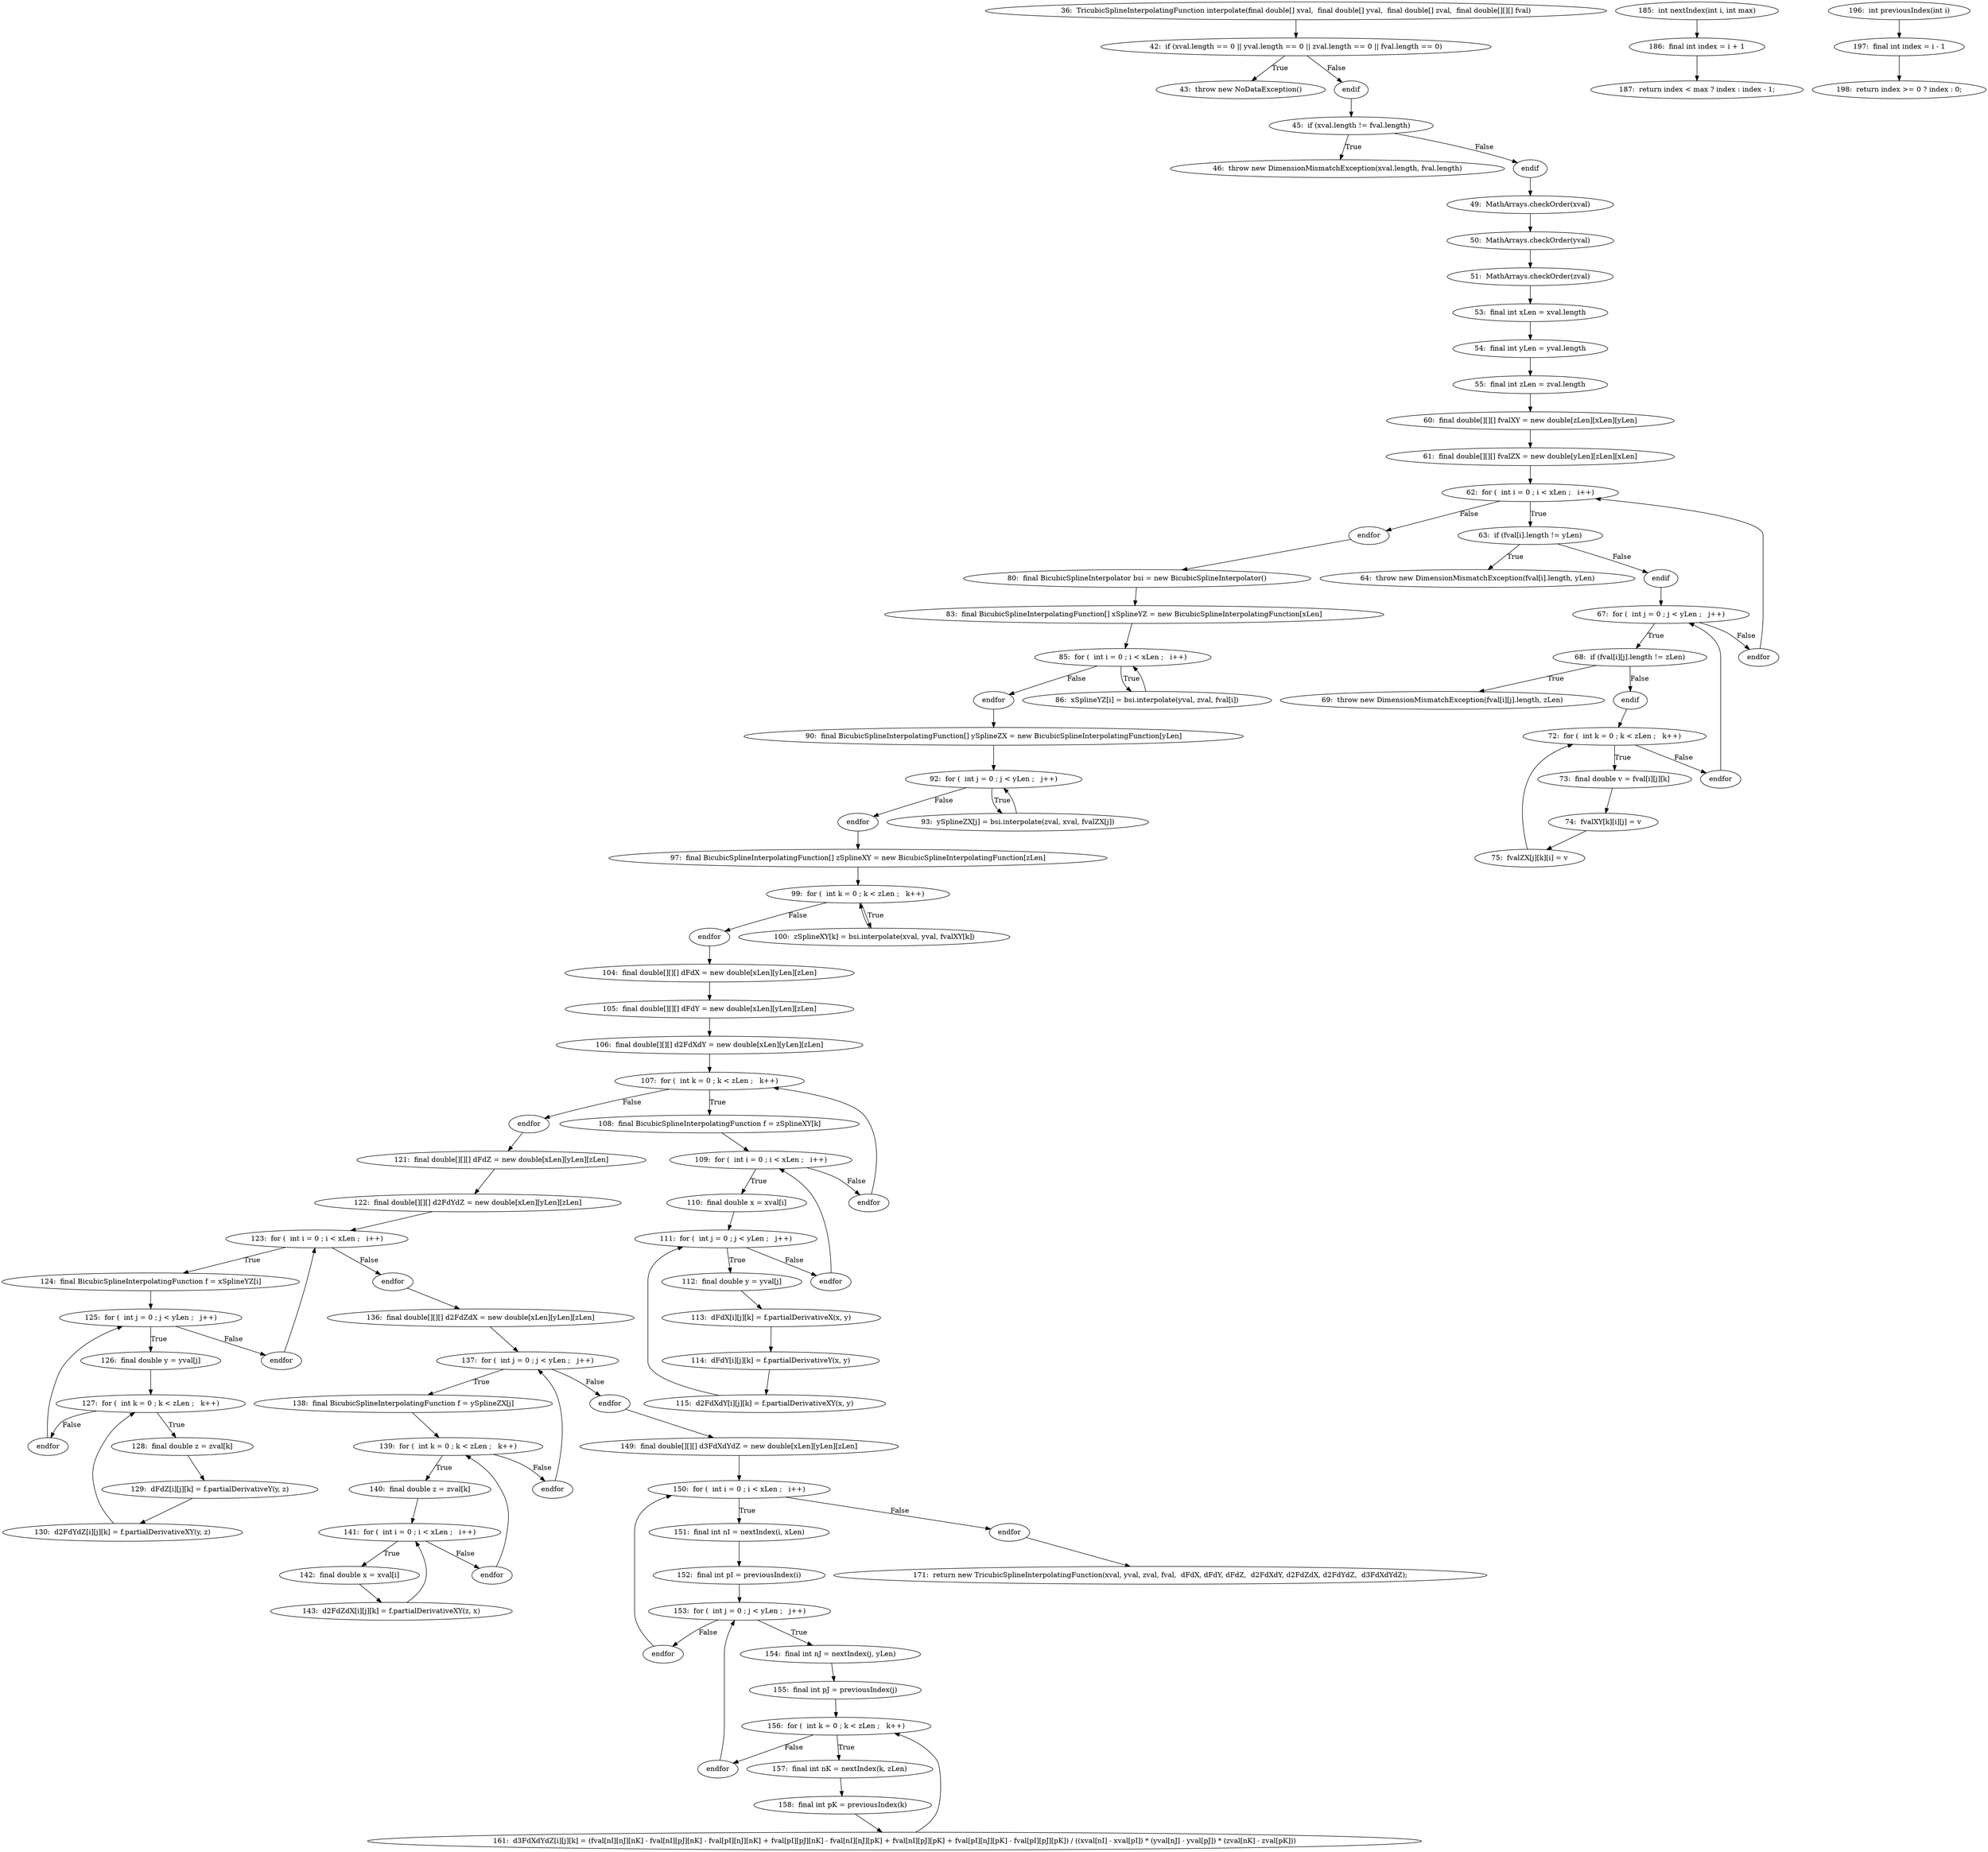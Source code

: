 digraph TricubicSplineInterpolator_CFG {
  // graph-vertices
  v1  [label="36:  TricubicSplineInterpolatingFunction interpolate(final double[] xval,  final double[] yval,  final double[] zval,  final double[][][] fval)"];
  v2  [label="42:  if (xval.length == 0 || yval.length == 0 || zval.length == 0 || fval.length == 0)"];
  v3  [label="43:  throw new NoDataException()"];
  v4  [label="endif"];
  v5  [label="45:  if (xval.length != fval.length)"];
  v6  [label="46:  throw new DimensionMismatchException(xval.length, fval.length)"];
  v7  [label="endif"];
  v8  [label="49:  MathArrays.checkOrder(xval)"];
  v9  [label="50:  MathArrays.checkOrder(yval)"];
  v10  [label="51:  MathArrays.checkOrder(zval)"];
  v11  [label="53:  final int xLen = xval.length"];
  v12  [label="54:  final int yLen = yval.length"];
  v13  [label="55:  final int zLen = zval.length"];
  v14  [label="60:  final double[][][] fvalXY = new double[zLen][xLen][yLen]"];
  v15  [label="61:  final double[][][] fvalZX = new double[yLen][zLen][xLen]"];
  v16  [label="62:  for (  int i = 0 ; i < xLen ;   i++)"];
  v19  [label="endfor"];
  v20  [label="63:  if (fval[i].length != yLen)"];
  v21  [label="64:  throw new DimensionMismatchException(fval[i].length, yLen)"];
  v22  [label="endif"];
  v23  [label="67:  for (  int j = 0 ; j < yLen ;   j++)"];
  v26  [label="endfor"];
  v27  [label="68:  if (fval[i][j].length != zLen)"];
  v28  [label="69:  throw new DimensionMismatchException(fval[i][j].length, zLen)"];
  v29  [label="endif"];
  v30  [label="72:  for (  int k = 0 ; k < zLen ;   k++)"];
  v33  [label="endfor"];
  v34  [label="73:  final double v = fval[i][j][k]"];
  v35  [label="74:  fvalXY[k][i][j] = v"];
  v36  [label="75:  fvalZX[j][k][i] = v"];
  v37  [label="80:  final BicubicSplineInterpolator bsi = new BicubicSplineInterpolator()"];
  v38  [label="83:  final BicubicSplineInterpolatingFunction[] xSplineYZ = new BicubicSplineInterpolatingFunction[xLen]"];
  v39  [label="85:  for (  int i = 0 ; i < xLen ;   i++)"];
  v42  [label="endfor"];
  v43  [label="86:  xSplineYZ[i] = bsi.interpolate(yval, zval, fval[i])"];
  v44  [label="90:  final BicubicSplineInterpolatingFunction[] ySplineZX = new BicubicSplineInterpolatingFunction[yLen]"];
  v45  [label="92:  for (  int j = 0 ; j < yLen ;   j++)"];
  v48  [label="endfor"];
  v49  [label="93:  ySplineZX[j] = bsi.interpolate(zval, xval, fvalZX[j])"];
  v50  [label="97:  final BicubicSplineInterpolatingFunction[] zSplineXY = new BicubicSplineInterpolatingFunction[zLen]"];
  v51  [label="99:  for (  int k = 0 ; k < zLen ;   k++)"];
  v54  [label="endfor"];
  v55  [label="100:  zSplineXY[k] = bsi.interpolate(xval, yval, fvalXY[k])"];
  v56  [label="104:  final double[][][] dFdX = new double[xLen][yLen][zLen]"];
  v57  [label="105:  final double[][][] dFdY = new double[xLen][yLen][zLen]"];
  v58  [label="106:  final double[][][] d2FdXdY = new double[xLen][yLen][zLen]"];
  v59  [label="107:  for (  int k = 0 ; k < zLen ;   k++)"];
  v62  [label="endfor"];
  v63  [label="108:  final BicubicSplineInterpolatingFunction f = zSplineXY[k]"];
  v64  [label="109:  for (  int i = 0 ; i < xLen ;   i++)"];
  v67  [label="endfor"];
  v68  [label="110:  final double x = xval[i]"];
  v69  [label="111:  for (  int j = 0 ; j < yLen ;   j++)"];
  v72  [label="endfor"];
  v73  [label="112:  final double y = yval[j]"];
  v74  [label="113:  dFdX[i][j][k] = f.partialDerivativeX(x, y)"];
  v75  [label="114:  dFdY[i][j][k] = f.partialDerivativeY(x, y)"];
  v76  [label="115:  d2FdXdY[i][j][k] = f.partialDerivativeXY(x, y)"];
  v77  [label="121:  final double[][][] dFdZ = new double[xLen][yLen][zLen]"];
  v78  [label="122:  final double[][][] d2FdYdZ = new double[xLen][yLen][zLen]"];
  v79  [label="123:  for (  int i = 0 ; i < xLen ;   i++)"];
  v82  [label="endfor"];
  v83  [label="124:  final BicubicSplineInterpolatingFunction f = xSplineYZ[i]"];
  v84  [label="125:  for (  int j = 0 ; j < yLen ;   j++)"];
  v87  [label="endfor"];
  v88  [label="126:  final double y = yval[j]"];
  v89  [label="127:  for (  int k = 0 ; k < zLen ;   k++)"];
  v92  [label="endfor"];
  v93  [label="128:  final double z = zval[k]"];
  v94  [label="129:  dFdZ[i][j][k] = f.partialDerivativeY(y, z)"];
  v95  [label="130:  d2FdYdZ[i][j][k] = f.partialDerivativeXY(y, z)"];
  v96  [label="136:  final double[][][] d2FdZdX = new double[xLen][yLen][zLen]"];
  v97  [label="137:  for (  int j = 0 ; j < yLen ;   j++)"];
  v100  [label="endfor"];
  v101  [label="138:  final BicubicSplineInterpolatingFunction f = ySplineZX[j]"];
  v102  [label="139:  for (  int k = 0 ; k < zLen ;   k++)"];
  v105  [label="endfor"];
  v106  [label="140:  final double z = zval[k]"];
  v107  [label="141:  for (  int i = 0 ; i < xLen ;   i++)"];
  v110  [label="endfor"];
  v111  [label="142:  final double x = xval[i]"];
  v112  [label="143:  d2FdZdX[i][j][k] = f.partialDerivativeXY(z, x)"];
  v113  [label="149:  final double[][][] d3FdXdYdZ = new double[xLen][yLen][zLen]"];
  v114  [label="150:  for (  int i = 0 ; i < xLen ;   i++)"];
  v117  [label="endfor"];
  v118  [label="151:  final int nI = nextIndex(i, xLen)"];
  v119  [label="152:  final int pI = previousIndex(i)"];
  v120  [label="153:  for (  int j = 0 ; j < yLen ;   j++)"];
  v123  [label="endfor"];
  v124  [label="154:  final int nJ = nextIndex(j, yLen)"];
  v125  [label="155:  final int pJ = previousIndex(j)"];
  v126  [label="156:  for (  int k = 0 ; k < zLen ;   k++)"];
  v129  [label="endfor"];
  v130  [label="157:  final int nK = nextIndex(k, zLen)"];
  v131  [label="158:  final int pK = previousIndex(k)"];
  v132  [label="161:  d3FdXdYdZ[i][j][k] = (fval[nI][nJ][nK] - fval[nI][pJ][nK] - fval[pI][nJ][nK] + fval[pI][pJ][nK] - fval[nI][nJ][pK] + fval[nI][pJ][pK] + fval[pI][nJ][pK] - fval[pI][pJ][pK]) / ((xval[nI] - xval[pI]) * (yval[nJ] - yval[pJ]) * (zval[nK] - zval[pK]))"];
  v133  [label="171:  return new TricubicSplineInterpolatingFunction(xval, yval, zval, fval,  dFdX, dFdY, dFdZ,  d2FdXdY, d2FdZdX, d2FdYdZ,  d3FdXdYdZ);"];
  v134  [label="185:  int nextIndex(int i, int max)"];
  v135  [label="186:  final int index = i + 1"];
  v136  [label="187:  return index < max ? index : index - 1;"];
  v137  [label="196:  int previousIndex(int i)"];
  v138  [label="197:  final int index = i - 1"];
  v139  [label="198:  return index >= 0 ? index : 0;"];
  // graph-edges
  v1 -> v2;
  v2 -> v3  [label="True"];
  v2 -> v4  [label="False"];
  v4 -> v5;
  v5 -> v6  [label="True"];
  v5 -> v7  [label="False"];
  v7 -> v8;
  v8 -> v9;
  v9 -> v10;
  v10 -> v11;
  v11 -> v12;
  v12 -> v13;
  v13 -> v14;
  v14 -> v15;
  v15 -> v16;
  v16 -> v19  [label="False"];
  v16 -> v20  [label="True"];
  v20 -> v21  [label="True"];
  v20 -> v22  [label="False"];
  v22 -> v23;
  v23 -> v26  [label="False"];
  v23 -> v27  [label="True"];
  v27 -> v28  [label="True"];
  v27 -> v29  [label="False"];
  v29 -> v30;
  v30 -> v33  [label="False"];
  v30 -> v34  [label="True"];
  v34 -> v35;
  v35 -> v36;
  v36 -> v30;
  v33 -> v23;
  v26 -> v16;
  v19 -> v37;
  v37 -> v38;
  v38 -> v39;
  v39 -> v42  [label="False"];
  v39 -> v43  [label="True"];
  v43 -> v39;
  v42 -> v44;
  v44 -> v45;
  v45 -> v48  [label="False"];
  v45 -> v49  [label="True"];
  v49 -> v45;
  v48 -> v50;
  v50 -> v51;
  v51 -> v54  [label="False"];
  v51 -> v55  [label="True"];
  v55 -> v51;
  v54 -> v56;
  v56 -> v57;
  v57 -> v58;
  v58 -> v59;
  v59 -> v62  [label="False"];
  v59 -> v63  [label="True"];
  v63 -> v64;
  v64 -> v67  [label="False"];
  v64 -> v68  [label="True"];
  v68 -> v69;
  v69 -> v72  [label="False"];
  v69 -> v73  [label="True"];
  v73 -> v74;
  v74 -> v75;
  v75 -> v76;
  v76 -> v69;
  v72 -> v64;
  v67 -> v59;
  v62 -> v77;
  v77 -> v78;
  v78 -> v79;
  v79 -> v82  [label="False"];
  v79 -> v83  [label="True"];
  v83 -> v84;
  v84 -> v87  [label="False"];
  v84 -> v88  [label="True"];
  v88 -> v89;
  v89 -> v92  [label="False"];
  v89 -> v93  [label="True"];
  v93 -> v94;
  v94 -> v95;
  v95 -> v89;
  v92 -> v84;
  v87 -> v79;
  v82 -> v96;
  v96 -> v97;
  v97 -> v100  [label="False"];
  v97 -> v101  [label="True"];
  v101 -> v102;
  v102 -> v105  [label="False"];
  v102 -> v106  [label="True"];
  v106 -> v107;
  v107 -> v110  [label="False"];
  v107 -> v111  [label="True"];
  v111 -> v112;
  v112 -> v107;
  v110 -> v102;
  v105 -> v97;
  v100 -> v113;
  v113 -> v114;
  v114 -> v117  [label="False"];
  v114 -> v118  [label="True"];
  v118 -> v119;
  v119 -> v120;
  v120 -> v123  [label="False"];
  v120 -> v124  [label="True"];
  v124 -> v125;
  v125 -> v126;
  v126 -> v129  [label="False"];
  v126 -> v130  [label="True"];
  v130 -> v131;
  v131 -> v132;
  v132 -> v126;
  v129 -> v120;
  v123 -> v114;
  v117 -> v133;
  v134 -> v135;
  v135 -> v136;
  v137 -> v138;
  v138 -> v139;
  // end-of-graph
}
